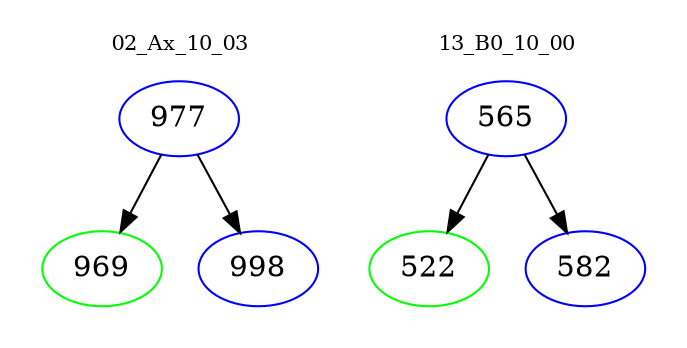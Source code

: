 digraph{
subgraph cluster_0 {
color = white
label = "02_Ax_10_03";
fontsize=10;
T0_977 [label="977", color="blue"]
T0_977 -> T0_969 [color="black"]
T0_969 [label="969", color="green"]
T0_977 -> T0_998 [color="black"]
T0_998 [label="998", color="blue"]
}
subgraph cluster_1 {
color = white
label = "13_B0_10_00";
fontsize=10;
T1_565 [label="565", color="blue"]
T1_565 -> T1_522 [color="black"]
T1_522 [label="522", color="green"]
T1_565 -> T1_582 [color="black"]
T1_582 [label="582", color="blue"]
}
}
